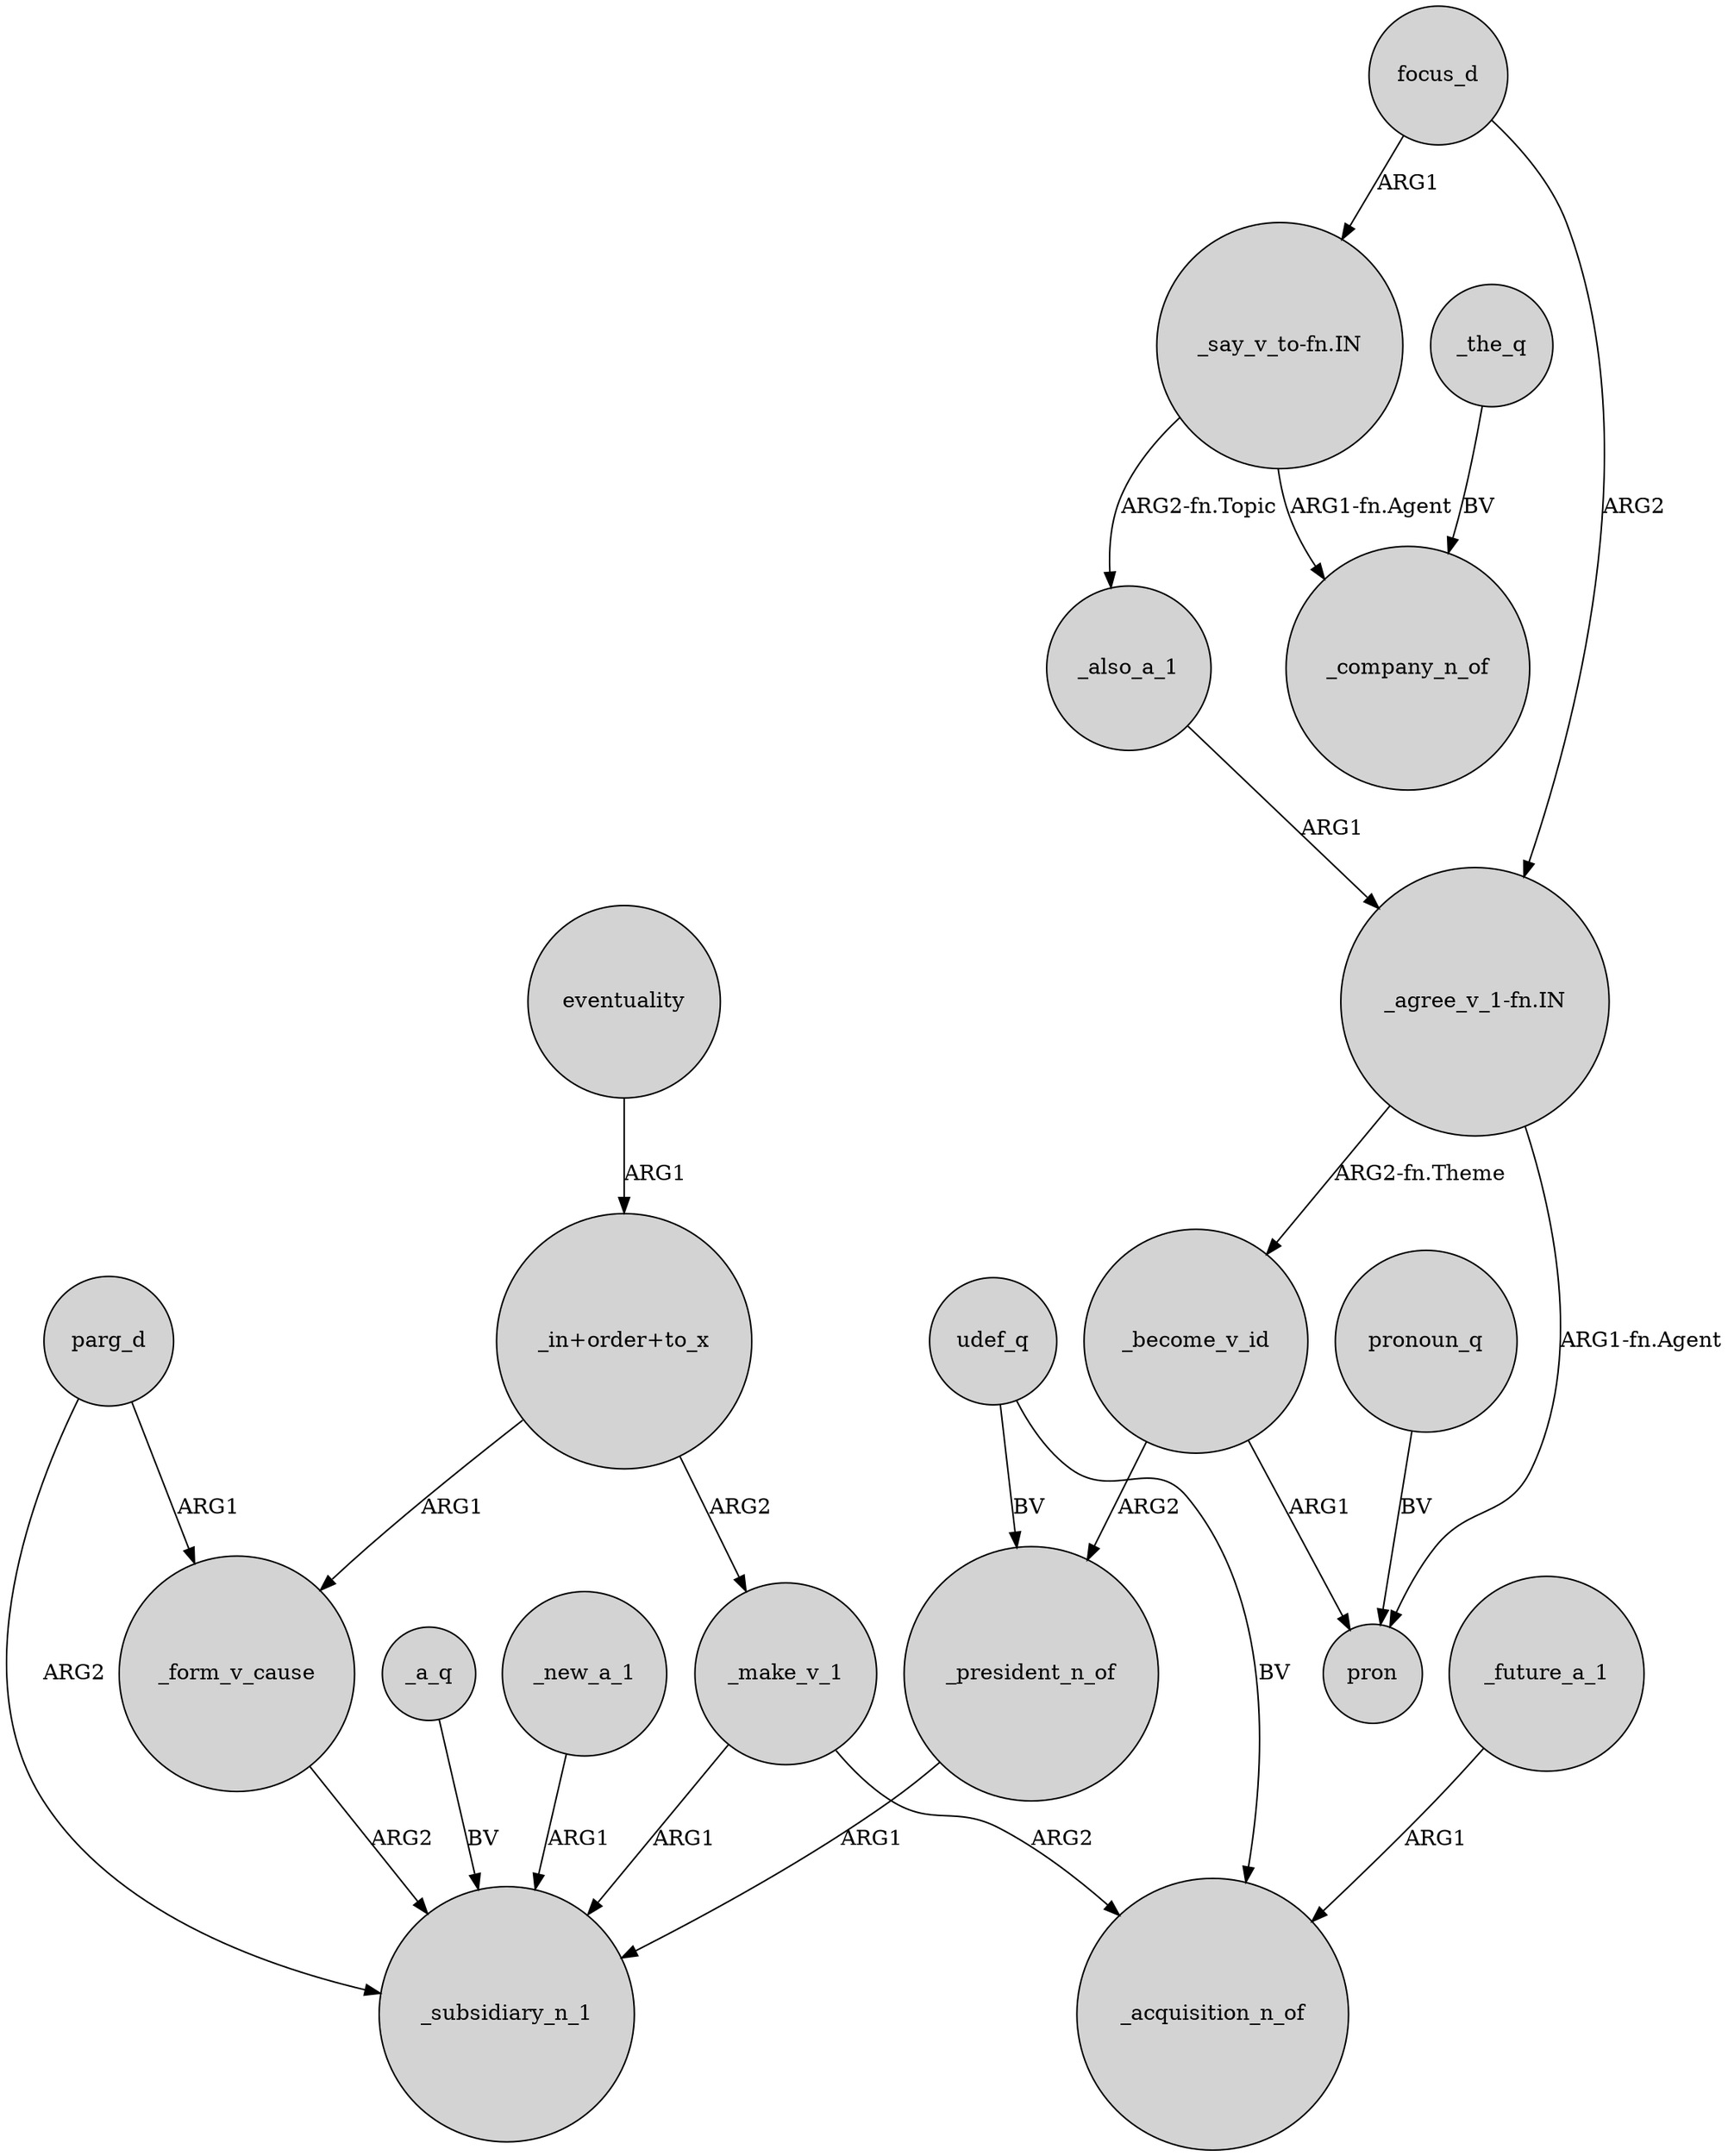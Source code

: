 digraph {
	node [shape=circle style=filled]
	parg_d -> _form_v_cause [label=ARG1]
	_become_v_id -> _president_n_of [label=ARG2]
	"_say_v_to-fn.IN" -> _also_a_1 [label="ARG2-fn.Topic"]
	"_agree_v_1-fn.IN" -> _become_v_id [label="ARG2-fn.Theme"]
	"_in+order+to_x" -> _make_v_1 [label=ARG2]
	_become_v_id -> pron [label=ARG1]
	"_agree_v_1-fn.IN" -> pron [label="ARG1-fn.Agent"]
	_the_q -> _company_n_of [label=BV]
	_a_q -> _subsidiary_n_1 [label=BV]
	focus_d -> "_agree_v_1-fn.IN" [label=ARG2]
	eventuality -> "_in+order+to_x" [label=ARG1]
	pronoun_q -> pron [label=BV]
	_make_v_1 -> _subsidiary_n_1 [label=ARG1]
	parg_d -> _subsidiary_n_1 [label=ARG2]
	_also_a_1 -> "_agree_v_1-fn.IN" [label=ARG1]
	udef_q -> _president_n_of [label=BV]
	udef_q -> _acquisition_n_of [label=BV]
	_make_v_1 -> _acquisition_n_of [label=ARG2]
	_future_a_1 -> _acquisition_n_of [label=ARG1]
	_form_v_cause -> _subsidiary_n_1 [label=ARG2]
	"_say_v_to-fn.IN" -> _company_n_of [label="ARG1-fn.Agent"]
	"_in+order+to_x" -> _form_v_cause [label=ARG1]
	_president_n_of -> _subsidiary_n_1 [label=ARG1]
	_new_a_1 -> _subsidiary_n_1 [label=ARG1]
	focus_d -> "_say_v_to-fn.IN" [label=ARG1]
}
